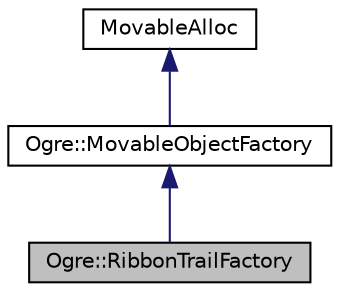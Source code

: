 digraph "Ogre::RibbonTrailFactory"
{
  bgcolor="transparent";
  edge [fontname="Helvetica",fontsize="10",labelfontname="Helvetica",labelfontsize="10"];
  node [fontname="Helvetica",fontsize="10",shape=record];
  Node0 [label="Ogre::RibbonTrailFactory",height=0.2,width=0.4,color="black", fillcolor="grey75", style="filled", fontcolor="black"];
  Node1 -> Node0 [dir="back",color="midnightblue",fontsize="10",style="solid",fontname="Helvetica"];
  Node1 [label="Ogre::MovableObjectFactory",height=0.2,width=0.4,color="black",URL="$class_ogre_1_1_movable_object_factory.html",tooltip="Interface definition for a factory class which produces a certain kind of MovableObject, and can be registered with Root in order to allow all clients to produce new instances of this object, integrated with the standard Ogre processing. "];
  Node2 -> Node1 [dir="back",color="midnightblue",fontsize="10",style="solid",fontname="Helvetica"];
  Node2 [label="MovableAlloc",height=0.2,width=0.4,color="black",URL="$class_ogre_1_1_allocated_object.html"];
}
